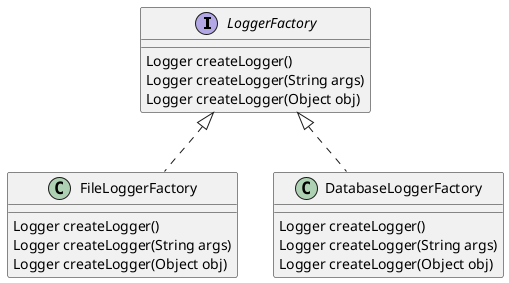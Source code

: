 @startuml
interface LoggerFactory {
Logger createLogger()
Logger createLogger(String args)
Logger createLogger(Object obj)
}
class FileLoggerFactory {
Logger createLogger()
Logger createLogger(String args)
Logger createLogger(Object obj)
}
class DatabaseLoggerFactory {
Logger createLogger()
Logger createLogger(String args)
Logger createLogger(Object obj)
}
FileLoggerFactory ..up|> LoggerFactory
DatabaseLoggerFactory ..up|> LoggerFactory
@enduml
